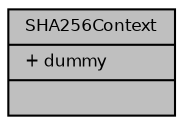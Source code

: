 digraph "SHA256Context"
{
  bgcolor="transparent";
  edge [fontname="Helvetica",fontsize="8",labelfontname="Helvetica",labelfontsize="8"];
  node [fontname="Helvetica",fontsize="8",shape=record];
  Node1 [label="{SHA256Context\n|+ dummy\l|}",height=0.2,width=0.4,color="black", fillcolor="grey75", style="filled", fontcolor="black"];
}
